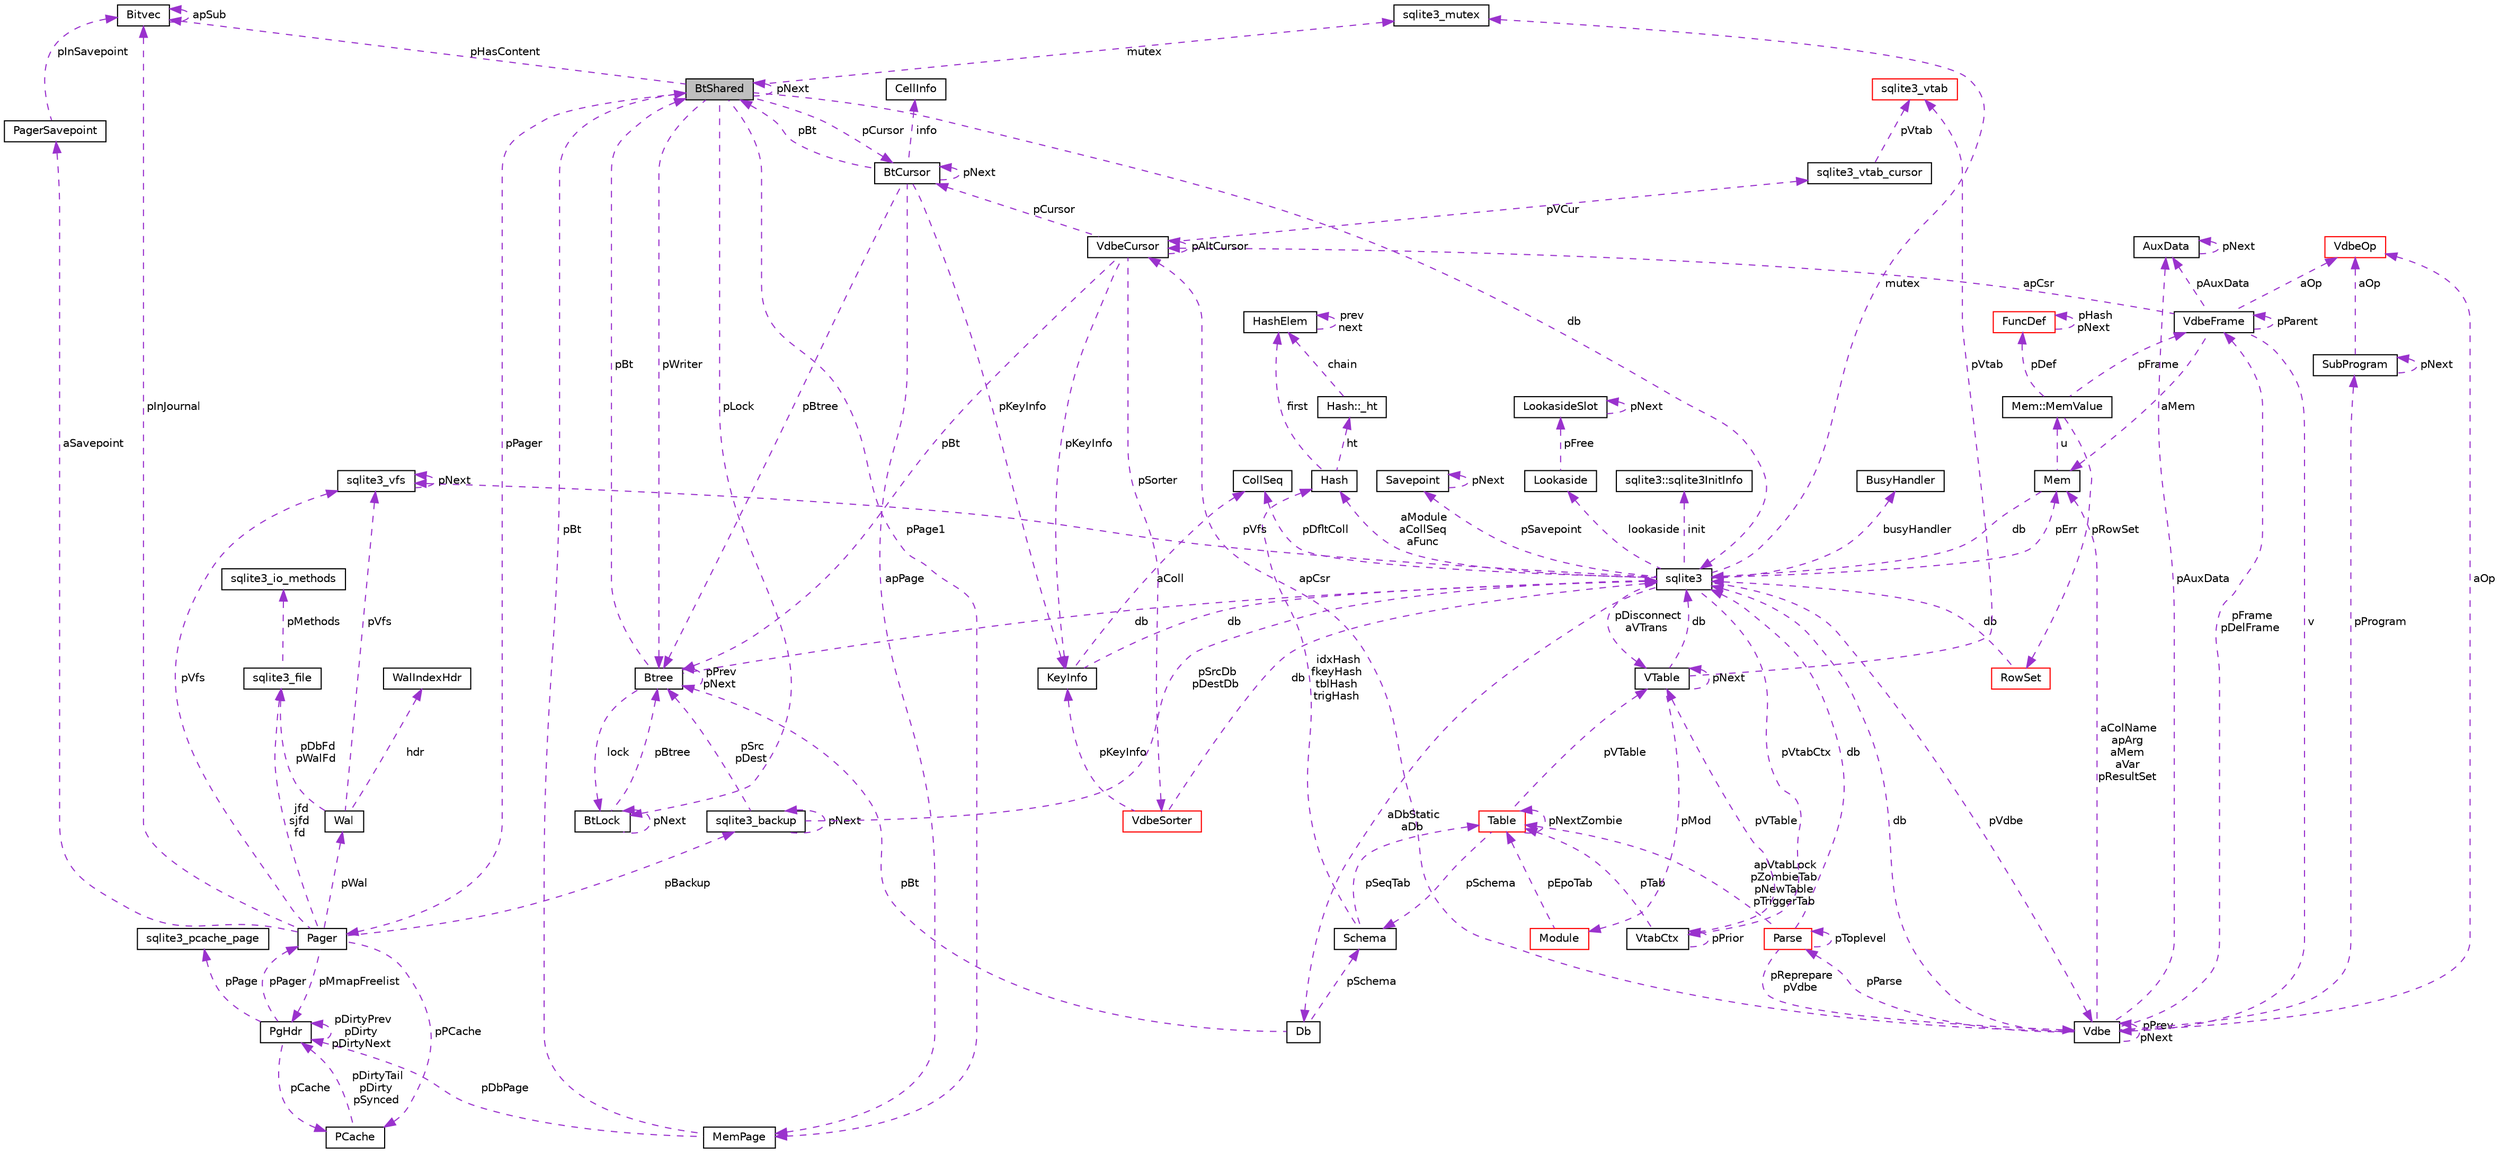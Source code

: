 digraph "BtShared"
{
  edge [fontname="Helvetica",fontsize="10",labelfontname="Helvetica",labelfontsize="10"];
  node [fontname="Helvetica",fontsize="10",shape=record];
  Node1 [label="BtShared",height=0.2,width=0.4,color="black", fillcolor="grey75", style="filled", fontcolor="black"];
  Node2 -> Node1 [dir="back",color="darkorchid3",fontsize="10",style="dashed",label=" pCursor" ,fontname="Helvetica"];
  Node2 [label="BtCursor",height=0.2,width=0.4,color="black", fillcolor="white", style="filled",URL="$structBtCursor.html"];
  Node2 -> Node2 [dir="back",color="darkorchid3",fontsize="10",style="dashed",label=" pNext" ,fontname="Helvetica"];
  Node3 -> Node2 [dir="back",color="darkorchid3",fontsize="10",style="dashed",label=" info" ,fontname="Helvetica"];
  Node3 [label="CellInfo",height=0.2,width=0.4,color="black", fillcolor="white", style="filled",URL="$structCellInfo.html"];
  Node1 -> Node2 [dir="back",color="darkorchid3",fontsize="10",style="dashed",label=" pBt" ,fontname="Helvetica"];
  Node4 -> Node2 [dir="back",color="darkorchid3",fontsize="10",style="dashed",label=" apPage" ,fontname="Helvetica"];
  Node4 [label="MemPage",height=0.2,width=0.4,color="black", fillcolor="white", style="filled",URL="$structMemPage.html"];
  Node1 -> Node4 [dir="back",color="darkorchid3",fontsize="10",style="dashed",label=" pBt" ,fontname="Helvetica"];
  Node5 -> Node4 [dir="back",color="darkorchid3",fontsize="10",style="dashed",label=" pDbPage" ,fontname="Helvetica"];
  Node5 [label="PgHdr",height=0.2,width=0.4,color="black", fillcolor="white", style="filled",URL="$structPgHdr.html"];
  Node6 -> Node5 [dir="back",color="darkorchid3",fontsize="10",style="dashed",label=" pPage" ,fontname="Helvetica"];
  Node6 [label="sqlite3_pcache_page",height=0.2,width=0.4,color="black", fillcolor="white", style="filled",URL="$structsqlite3__pcache__page.html"];
  Node7 -> Node5 [dir="back",color="darkorchid3",fontsize="10",style="dashed",label=" pCache" ,fontname="Helvetica"];
  Node7 [label="PCache",height=0.2,width=0.4,color="black", fillcolor="white", style="filled",URL="$structPCache.html"];
  Node5 -> Node7 [dir="back",color="darkorchid3",fontsize="10",style="dashed",label=" pDirtyTail\npDirty\npSynced" ,fontname="Helvetica"];
  Node5 -> Node5 [dir="back",color="darkorchid3",fontsize="10",style="dashed",label=" pDirtyPrev\npDirty\npDirtyNext" ,fontname="Helvetica"];
  Node8 -> Node5 [dir="back",color="darkorchid3",fontsize="10",style="dashed",label=" pPager" ,fontname="Helvetica"];
  Node8 [label="Pager",height=0.2,width=0.4,color="black", fillcolor="white", style="filled",URL="$structPager.html"];
  Node7 -> Node8 [dir="back",color="darkorchid3",fontsize="10",style="dashed",label=" pPCache" ,fontname="Helvetica"];
  Node9 -> Node8 [dir="back",color="darkorchid3",fontsize="10",style="dashed",label=" pBackup" ,fontname="Helvetica"];
  Node9 [label="sqlite3_backup",height=0.2,width=0.4,color="black", fillcolor="white", style="filled",URL="$structsqlite3__backup.html"];
  Node9 -> Node9 [dir="back",color="darkorchid3",fontsize="10",style="dashed",label=" pNext" ,fontname="Helvetica"];
  Node10 -> Node9 [dir="back",color="darkorchid3",fontsize="10",style="dashed",label=" pSrcDb\npDestDb" ,fontname="Helvetica"];
  Node10 [label="sqlite3",height=0.2,width=0.4,color="black", fillcolor="white", style="filled",URL="$structsqlite3.html"];
  Node11 -> Node10 [dir="back",color="darkorchid3",fontsize="10",style="dashed",label=" pErr" ,fontname="Helvetica"];
  Node11 [label="Mem",height=0.2,width=0.4,color="black", fillcolor="white", style="filled",URL="$structMem.html"];
  Node12 -> Node11 [dir="back",color="darkorchid3",fontsize="10",style="dashed",label=" u" ,fontname="Helvetica"];
  Node12 [label="Mem::MemValue",height=0.2,width=0.4,color="black", fillcolor="white", style="filled",URL="$unionMem_1_1MemValue.html"];
  Node13 -> Node12 [dir="back",color="darkorchid3",fontsize="10",style="dashed",label=" pFrame" ,fontname="Helvetica"];
  Node13 [label="VdbeFrame",height=0.2,width=0.4,color="black", fillcolor="white", style="filled",URL="$structVdbeFrame.html"];
  Node11 -> Node13 [dir="back",color="darkorchid3",fontsize="10",style="dashed",label=" aMem" ,fontname="Helvetica"];
  Node14 -> Node13 [dir="back",color="darkorchid3",fontsize="10",style="dashed",label=" v" ,fontname="Helvetica"];
  Node14 [label="Vdbe",height=0.2,width=0.4,color="black", fillcolor="white", style="filled",URL="$structVdbe.html"];
  Node11 -> Node14 [dir="back",color="darkorchid3",fontsize="10",style="dashed",label=" aColName\napArg\naMem\naVar\npResultSet" ,fontname="Helvetica"];
  Node14 -> Node14 [dir="back",color="darkorchid3",fontsize="10",style="dashed",label=" pPrev\npNext" ,fontname="Helvetica"];
  Node10 -> Node14 [dir="back",color="darkorchid3",fontsize="10",style="dashed",label=" db" ,fontname="Helvetica"];
  Node13 -> Node14 [dir="back",color="darkorchid3",fontsize="10",style="dashed",label=" pFrame\npDelFrame" ,fontname="Helvetica"];
  Node15 -> Node14 [dir="back",color="darkorchid3",fontsize="10",style="dashed",label=" pAuxData" ,fontname="Helvetica"];
  Node15 [label="AuxData",height=0.2,width=0.4,color="black", fillcolor="white", style="filled",URL="$structAuxData.html"];
  Node15 -> Node15 [dir="back",color="darkorchid3",fontsize="10",style="dashed",label=" pNext" ,fontname="Helvetica"];
  Node16 -> Node14 [dir="back",color="darkorchid3",fontsize="10",style="dashed",label=" pProgram" ,fontname="Helvetica"];
  Node16 [label="SubProgram",height=0.2,width=0.4,color="black", fillcolor="white", style="filled",URL="$structSubProgram.html"];
  Node16 -> Node16 [dir="back",color="darkorchid3",fontsize="10",style="dashed",label=" pNext" ,fontname="Helvetica"];
  Node17 -> Node16 [dir="back",color="darkorchid3",fontsize="10",style="dashed",label=" aOp" ,fontname="Helvetica"];
  Node17 [label="VdbeOp",height=0.2,width=0.4,color="red", fillcolor="white", style="filled",URL="$structVdbeOp.html"];
  Node18 -> Node14 [dir="back",color="darkorchid3",fontsize="10",style="dashed",label=" apCsr" ,fontname="Helvetica"];
  Node18 [label="VdbeCursor",height=0.2,width=0.4,color="black", fillcolor="white", style="filled",URL="$structVdbeCursor.html"];
  Node2 -> Node18 [dir="back",color="darkorchid3",fontsize="10",style="dashed",label=" pCursor" ,fontname="Helvetica"];
  Node19 -> Node18 [dir="back",color="darkorchid3",fontsize="10",style="dashed",label=" pVCur" ,fontname="Helvetica"];
  Node19 [label="sqlite3_vtab_cursor",height=0.2,width=0.4,color="black", fillcolor="white", style="filled",URL="$structsqlite3__vtab__cursor.html"];
  Node20 -> Node19 [dir="back",color="darkorchid3",fontsize="10",style="dashed",label=" pVtab" ,fontname="Helvetica"];
  Node20 [label="sqlite3_vtab",height=0.2,width=0.4,color="red", fillcolor="white", style="filled",URL="$structsqlite3__vtab.html"];
  Node18 -> Node18 [dir="back",color="darkorchid3",fontsize="10",style="dashed",label=" pAltCursor" ,fontname="Helvetica"];
  Node21 -> Node18 [dir="back",color="darkorchid3",fontsize="10",style="dashed",label=" pKeyInfo" ,fontname="Helvetica"];
  Node21 [label="KeyInfo",height=0.2,width=0.4,color="black", fillcolor="white", style="filled",URL="$structKeyInfo.html"];
  Node10 -> Node21 [dir="back",color="darkorchid3",fontsize="10",style="dashed",label=" db" ,fontname="Helvetica"];
  Node22 -> Node21 [dir="back",color="darkorchid3",fontsize="10",style="dashed",label=" aColl" ,fontname="Helvetica"];
  Node22 [label="CollSeq",height=0.2,width=0.4,color="black", fillcolor="white", style="filled",URL="$structCollSeq.html"];
  Node23 -> Node18 [dir="back",color="darkorchid3",fontsize="10",style="dashed",label=" pBt" ,fontname="Helvetica"];
  Node23 [label="Btree",height=0.2,width=0.4,color="black", fillcolor="white", style="filled",URL="$structBtree.html"];
  Node1 -> Node23 [dir="back",color="darkorchid3",fontsize="10",style="dashed",label=" pBt" ,fontname="Helvetica"];
  Node10 -> Node23 [dir="back",color="darkorchid3",fontsize="10",style="dashed",label=" db" ,fontname="Helvetica"];
  Node24 -> Node23 [dir="back",color="darkorchid3",fontsize="10",style="dashed",label=" lock" ,fontname="Helvetica"];
  Node24 [label="BtLock",height=0.2,width=0.4,color="black", fillcolor="white", style="filled",URL="$structBtLock.html"];
  Node24 -> Node24 [dir="back",color="darkorchid3",fontsize="10",style="dashed",label=" pNext" ,fontname="Helvetica"];
  Node23 -> Node24 [dir="back",color="darkorchid3",fontsize="10",style="dashed",label=" pBtree" ,fontname="Helvetica"];
  Node23 -> Node23 [dir="back",color="darkorchid3",fontsize="10",style="dashed",label=" pPrev\npNext" ,fontname="Helvetica"];
  Node25 -> Node18 [dir="back",color="darkorchid3",fontsize="10",style="dashed",label=" pSorter" ,fontname="Helvetica"];
  Node25 [label="VdbeSorter",height=0.2,width=0.4,color="red", fillcolor="white", style="filled",URL="$structVdbeSorter.html"];
  Node10 -> Node25 [dir="back",color="darkorchid3",fontsize="10",style="dashed",label=" db" ,fontname="Helvetica"];
  Node21 -> Node25 [dir="back",color="darkorchid3",fontsize="10",style="dashed",label=" pKeyInfo" ,fontname="Helvetica"];
  Node26 -> Node14 [dir="back",color="darkorchid3",fontsize="10",style="dashed",label=" pParse" ,fontname="Helvetica"];
  Node26 [label="Parse",height=0.2,width=0.4,color="red", fillcolor="white", style="filled",URL="$structParse.html"];
  Node14 -> Node26 [dir="back",color="darkorchid3",fontsize="10",style="dashed",label=" pReprepare\npVdbe" ,fontname="Helvetica"];
  Node10 -> Node26 [dir="back",color="darkorchid3",fontsize="10",style="dashed",label=" db" ,fontname="Helvetica"];
  Node27 -> Node26 [dir="back",color="darkorchid3",fontsize="10",style="dashed",label=" apVtabLock\npZombieTab\npNewTable\npTriggerTab" ,fontname="Helvetica"];
  Node27 [label="Table",height=0.2,width=0.4,color="red", fillcolor="white", style="filled",URL="$structTable.html"];
  Node28 -> Node27 [dir="back",color="darkorchid3",fontsize="10",style="dashed",label=" pSchema" ,fontname="Helvetica"];
  Node28 [label="Schema",height=0.2,width=0.4,color="black", fillcolor="white", style="filled",URL="$structSchema.html"];
  Node27 -> Node28 [dir="back",color="darkorchid3",fontsize="10",style="dashed",label=" pSeqTab" ,fontname="Helvetica"];
  Node29 -> Node28 [dir="back",color="darkorchid3",fontsize="10",style="dashed",label=" idxHash\nfkeyHash\ntblHash\ntrigHash" ,fontname="Helvetica"];
  Node29 [label="Hash",height=0.2,width=0.4,color="black", fillcolor="white", style="filled",URL="$structHash.html"];
  Node30 -> Node29 [dir="back",color="darkorchid3",fontsize="10",style="dashed",label=" ht" ,fontname="Helvetica"];
  Node30 [label="Hash::_ht",height=0.2,width=0.4,color="black", fillcolor="white", style="filled",URL="$structHash_1_1__ht.html"];
  Node31 -> Node30 [dir="back",color="darkorchid3",fontsize="10",style="dashed",label=" chain" ,fontname="Helvetica"];
  Node31 [label="HashElem",height=0.2,width=0.4,color="black", fillcolor="white", style="filled",URL="$structHashElem.html"];
  Node31 -> Node31 [dir="back",color="darkorchid3",fontsize="10",style="dashed",label=" prev\nnext" ,fontname="Helvetica"];
  Node31 -> Node29 [dir="back",color="darkorchid3",fontsize="10",style="dashed",label=" first" ,fontname="Helvetica"];
  Node32 -> Node27 [dir="back",color="darkorchid3",fontsize="10",style="dashed",label=" pVTable" ,fontname="Helvetica"];
  Node32 [label="VTable",height=0.2,width=0.4,color="black", fillcolor="white", style="filled",URL="$structVTable.html"];
  Node10 -> Node32 [dir="back",color="darkorchid3",fontsize="10",style="dashed",label=" db" ,fontname="Helvetica"];
  Node32 -> Node32 [dir="back",color="darkorchid3",fontsize="10",style="dashed",label=" pNext" ,fontname="Helvetica"];
  Node33 -> Node32 [dir="back",color="darkorchid3",fontsize="10",style="dashed",label=" pMod" ,fontname="Helvetica"];
  Node33 [label="Module",height=0.2,width=0.4,color="red", fillcolor="white", style="filled",URL="$structModule.html"];
  Node27 -> Node33 [dir="back",color="darkorchid3",fontsize="10",style="dashed",label=" pEpoTab" ,fontname="Helvetica"];
  Node20 -> Node32 [dir="back",color="darkorchid3",fontsize="10",style="dashed",label=" pVtab" ,fontname="Helvetica"];
  Node27 -> Node27 [dir="back",color="darkorchid3",fontsize="10",style="dashed",label=" pNextZombie" ,fontname="Helvetica"];
  Node26 -> Node26 [dir="back",color="darkorchid3",fontsize="10",style="dashed",label=" pToplevel" ,fontname="Helvetica"];
  Node17 -> Node14 [dir="back",color="darkorchid3",fontsize="10",style="dashed",label=" aOp" ,fontname="Helvetica"];
  Node13 -> Node13 [dir="back",color="darkorchid3",fontsize="10",style="dashed",label=" pParent" ,fontname="Helvetica"];
  Node15 -> Node13 [dir="back",color="darkorchid3",fontsize="10",style="dashed",label=" pAuxData" ,fontname="Helvetica"];
  Node18 -> Node13 [dir="back",color="darkorchid3",fontsize="10",style="dashed",label=" apCsr" ,fontname="Helvetica"];
  Node17 -> Node13 [dir="back",color="darkorchid3",fontsize="10",style="dashed",label=" aOp" ,fontname="Helvetica"];
  Node34 -> Node12 [dir="back",color="darkorchid3",fontsize="10",style="dashed",label=" pRowSet" ,fontname="Helvetica"];
  Node34 [label="RowSet",height=0.2,width=0.4,color="red", fillcolor="white", style="filled",URL="$structRowSet.html"];
  Node10 -> Node34 [dir="back",color="darkorchid3",fontsize="10",style="dashed",label=" db" ,fontname="Helvetica"];
  Node35 -> Node12 [dir="back",color="darkorchid3",fontsize="10",style="dashed",label=" pDef" ,fontname="Helvetica"];
  Node35 [label="FuncDef",height=0.2,width=0.4,color="red", fillcolor="white", style="filled",URL="$structFuncDef.html"];
  Node35 -> Node35 [dir="back",color="darkorchid3",fontsize="10",style="dashed",label=" pHash\npNext" ,fontname="Helvetica"];
  Node10 -> Node11 [dir="back",color="darkorchid3",fontsize="10",style="dashed",label=" db" ,fontname="Helvetica"];
  Node14 -> Node10 [dir="back",color="darkorchid3",fontsize="10",style="dashed",label=" pVdbe" ,fontname="Helvetica"];
  Node36 -> Node10 [dir="back",color="darkorchid3",fontsize="10",style="dashed",label=" pSavepoint" ,fontname="Helvetica"];
  Node36 [label="Savepoint",height=0.2,width=0.4,color="black", fillcolor="white", style="filled",URL="$structSavepoint.html"];
  Node36 -> Node36 [dir="back",color="darkorchid3",fontsize="10",style="dashed",label=" pNext" ,fontname="Helvetica"];
  Node37 -> Node10 [dir="back",color="darkorchid3",fontsize="10",style="dashed",label=" lookaside" ,fontname="Helvetica"];
  Node37 [label="Lookaside",height=0.2,width=0.4,color="black", fillcolor="white", style="filled",URL="$structLookaside.html"];
  Node38 -> Node37 [dir="back",color="darkorchid3",fontsize="10",style="dashed",label=" pFree" ,fontname="Helvetica"];
  Node38 [label="LookasideSlot",height=0.2,width=0.4,color="black", fillcolor="white", style="filled",URL="$structLookasideSlot.html"];
  Node38 -> Node38 [dir="back",color="darkorchid3",fontsize="10",style="dashed",label=" pNext" ,fontname="Helvetica"];
  Node39 -> Node10 [dir="back",color="darkorchid3",fontsize="10",style="dashed",label=" mutex" ,fontname="Helvetica"];
  Node39 [label="sqlite3_mutex",height=0.2,width=0.4,color="black", fillcolor="white", style="filled",URL="$structsqlite3__mutex.html"];
  Node40 -> Node10 [dir="back",color="darkorchid3",fontsize="10",style="dashed",label=" pVfs" ,fontname="Helvetica"];
  Node40 [label="sqlite3_vfs",height=0.2,width=0.4,color="black", fillcolor="white", style="filled",URL="$structsqlite3__vfs.html"];
  Node40 -> Node40 [dir="back",color="darkorchid3",fontsize="10",style="dashed",label=" pNext" ,fontname="Helvetica"];
  Node41 -> Node10 [dir="back",color="darkorchid3",fontsize="10",style="dashed",label=" init" ,fontname="Helvetica"];
  Node41 [label="sqlite3::sqlite3InitInfo",height=0.2,width=0.4,color="black", fillcolor="white", style="filled",URL="$structsqlite3_1_1sqlite3InitInfo.html"];
  Node42 -> Node10 [dir="back",color="darkorchid3",fontsize="10",style="dashed",label=" busyHandler" ,fontname="Helvetica"];
  Node42 [label="BusyHandler",height=0.2,width=0.4,color="black", fillcolor="white", style="filled",URL="$structBusyHandler.html"];
  Node43 -> Node10 [dir="back",color="darkorchid3",fontsize="10",style="dashed",label=" pVtabCtx" ,fontname="Helvetica"];
  Node43 [label="VtabCtx",height=0.2,width=0.4,color="black", fillcolor="white", style="filled",URL="$structVtabCtx.html"];
  Node43 -> Node43 [dir="back",color="darkorchid3",fontsize="10",style="dashed",label=" pPrior" ,fontname="Helvetica"];
  Node32 -> Node43 [dir="back",color="darkorchid3",fontsize="10",style="dashed",label=" pVTable" ,fontname="Helvetica"];
  Node27 -> Node43 [dir="back",color="darkorchid3",fontsize="10",style="dashed",label=" pTab" ,fontname="Helvetica"];
  Node22 -> Node10 [dir="back",color="darkorchid3",fontsize="10",style="dashed",label=" pDfltColl" ,fontname="Helvetica"];
  Node32 -> Node10 [dir="back",color="darkorchid3",fontsize="10",style="dashed",label=" pDisconnect\naVTrans" ,fontname="Helvetica"];
  Node44 -> Node10 [dir="back",color="darkorchid3",fontsize="10",style="dashed",label=" aDbStatic\naDb" ,fontname="Helvetica"];
  Node44 [label="Db",height=0.2,width=0.4,color="black", fillcolor="white", style="filled",URL="$structDb.html"];
  Node28 -> Node44 [dir="back",color="darkorchid3",fontsize="10",style="dashed",label=" pSchema" ,fontname="Helvetica"];
  Node23 -> Node44 [dir="back",color="darkorchid3",fontsize="10",style="dashed",label=" pBt" ,fontname="Helvetica"];
  Node29 -> Node10 [dir="back",color="darkorchid3",fontsize="10",style="dashed",label=" aModule\naCollSeq\naFunc" ,fontname="Helvetica"];
  Node23 -> Node9 [dir="back",color="darkorchid3",fontsize="10",style="dashed",label=" pSrc\npDest" ,fontname="Helvetica"];
  Node45 -> Node8 [dir="back",color="darkorchid3",fontsize="10",style="dashed",label=" pInJournal" ,fontname="Helvetica"];
  Node45 [label="Bitvec",height=0.2,width=0.4,color="black", fillcolor="white", style="filled",URL="$structBitvec.html"];
  Node45 -> Node45 [dir="back",color="darkorchid3",fontsize="10",style="dashed",label=" apSub" ,fontname="Helvetica"];
  Node46 -> Node8 [dir="back",color="darkorchid3",fontsize="10",style="dashed",label=" jfd\nsjfd\nfd" ,fontname="Helvetica"];
  Node46 [label="sqlite3_file",height=0.2,width=0.4,color="black", fillcolor="white", style="filled",URL="$structsqlite3__file.html"];
  Node47 -> Node46 [dir="back",color="darkorchid3",fontsize="10",style="dashed",label=" pMethods" ,fontname="Helvetica"];
  Node47 [label="sqlite3_io_methods",height=0.2,width=0.4,color="black", fillcolor="white", style="filled",URL="$structsqlite3__io__methods.html"];
  Node40 -> Node8 [dir="back",color="darkorchid3",fontsize="10",style="dashed",label=" pVfs" ,fontname="Helvetica"];
  Node5 -> Node8 [dir="back",color="darkorchid3",fontsize="10",style="dashed",label=" pMmapFreelist" ,fontname="Helvetica"];
  Node48 -> Node8 [dir="back",color="darkorchid3",fontsize="10",style="dashed",label=" pWal" ,fontname="Helvetica"];
  Node48 [label="Wal",height=0.2,width=0.4,color="black", fillcolor="white", style="filled",URL="$structWal.html"];
  Node46 -> Node48 [dir="back",color="darkorchid3",fontsize="10",style="dashed",label=" pDbFd\npWalFd" ,fontname="Helvetica"];
  Node40 -> Node48 [dir="back",color="darkorchid3",fontsize="10",style="dashed",label=" pVfs" ,fontname="Helvetica"];
  Node49 -> Node48 [dir="back",color="darkorchid3",fontsize="10",style="dashed",label=" hdr" ,fontname="Helvetica"];
  Node49 [label="WalIndexHdr",height=0.2,width=0.4,color="black", fillcolor="white", style="filled",URL="$structWalIndexHdr.html"];
  Node50 -> Node8 [dir="back",color="darkorchid3",fontsize="10",style="dashed",label=" aSavepoint" ,fontname="Helvetica"];
  Node50 [label="PagerSavepoint",height=0.2,width=0.4,color="black", fillcolor="white", style="filled",URL="$structPagerSavepoint.html"];
  Node45 -> Node50 [dir="back",color="darkorchid3",fontsize="10",style="dashed",label=" pInSavepoint" ,fontname="Helvetica"];
  Node21 -> Node2 [dir="back",color="darkorchid3",fontsize="10",style="dashed",label=" pKeyInfo" ,fontname="Helvetica"];
  Node23 -> Node2 [dir="back",color="darkorchid3",fontsize="10",style="dashed",label=" pBtree" ,fontname="Helvetica"];
  Node1 -> Node1 [dir="back",color="darkorchid3",fontsize="10",style="dashed",label=" pNext" ,fontname="Helvetica"];
  Node10 -> Node1 [dir="back",color="darkorchid3",fontsize="10",style="dashed",label=" db" ,fontname="Helvetica"];
  Node45 -> Node1 [dir="back",color="darkorchid3",fontsize="10",style="dashed",label=" pHasContent" ,fontname="Helvetica"];
  Node39 -> Node1 [dir="back",color="darkorchid3",fontsize="10",style="dashed",label=" mutex" ,fontname="Helvetica"];
  Node24 -> Node1 [dir="back",color="darkorchid3",fontsize="10",style="dashed",label=" pLock" ,fontname="Helvetica"];
  Node4 -> Node1 [dir="back",color="darkorchid3",fontsize="10",style="dashed",label=" pPage1" ,fontname="Helvetica"];
  Node23 -> Node1 [dir="back",color="darkorchid3",fontsize="10",style="dashed",label=" pWriter" ,fontname="Helvetica"];
  Node8 -> Node1 [dir="back",color="darkorchid3",fontsize="10",style="dashed",label=" pPager" ,fontname="Helvetica"];
}
